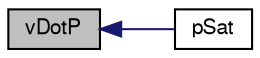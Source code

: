 digraph "vDotP"
{
  bgcolor="transparent";
  edge [fontname="FreeSans",fontsize="10",labelfontname="FreeSans",labelfontsize="10"];
  node [fontname="FreeSans",fontsize="10",shape=record];
  rankdir="LR";
  Node32 [label="vDotP",height=0.2,width=0.4,color="black", fillcolor="grey75", style="filled", fontcolor="black"];
  Node32 -> Node33 [dir="back",color="midnightblue",fontsize="10",style="solid",fontname="FreeSans"];
  Node33 [label="pSat",height=0.2,width=0.4,color="black",URL="$a31994.html#a85c8366cc9dbe177cbff57ddb7bc1d04",tooltip="Return const-access to the saturation vapour pressure. "];
}
